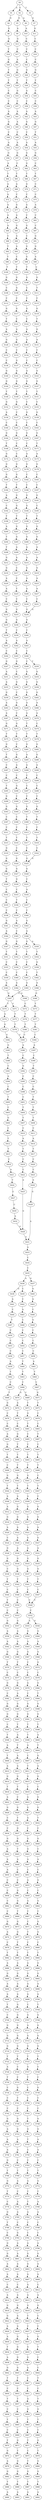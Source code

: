 strict digraph  {
	S0 -> S1 [ label = A ];
	S0 -> S2 [ label = C ];
	S0 -> S3 [ label = T ];
	S1 -> S4 [ label = G ];
	S2 -> S5 [ label = G ];
	S2 -> S6 [ label = A ];
	S3 -> S7 [ label = G ];
	S4 -> S8 [ label = G ];
	S5 -> S9 [ label = A ];
	S6 -> S10 [ label = A ];
	S7 -> S11 [ label = G ];
	S8 -> S12 [ label = G ];
	S9 -> S13 [ label = G ];
	S10 -> S14 [ label = C ];
	S11 -> S15 [ label = C ];
	S12 -> S16 [ label = T ];
	S13 -> S17 [ label = C ];
	S14 -> S18 [ label = C ];
	S15 -> S19 [ label = C ];
	S16 -> S20 [ label = G ];
	S17 -> S21 [ label = A ];
	S18 -> S22 [ label = C ];
	S19 -> S23 [ label = C ];
	S20 -> S24 [ label = T ];
	S21 -> S25 [ label = G ];
	S22 -> S26 [ label = G ];
	S23 -> S27 [ label = G ];
	S24 -> S28 [ label = T ];
	S25 -> S29 [ label = T ];
	S26 -> S30 [ label = T ];
	S27 -> S31 [ label = T ];
	S28 -> S32 [ label = C ];
	S29 -> S33 [ label = G ];
	S30 -> S34 [ label = A ];
	S31 -> S35 [ label = C ];
	S32 -> S36 [ label = C ];
	S33 -> S37 [ label = C ];
	S34 -> S38 [ label = C ];
	S35 -> S39 [ label = C ];
	S36 -> S40 [ label = A ];
	S37 -> S41 [ label = A ];
	S38 -> S42 [ label = A ];
	S39 -> S43 [ label = A ];
	S40 -> S44 [ label = G ];
	S41 -> S45 [ label = A ];
	S42 -> S46 [ label = G ];
	S43 -> S47 [ label = G ];
	S44 -> S48 [ label = C ];
	S45 -> S49 [ label = C ];
	S46 -> S50 [ label = C ];
	S47 -> S51 [ label = T ];
	S48 -> S52 [ label = A ];
	S49 -> S53 [ label = A ];
	S50 -> S54 [ label = A ];
	S51 -> S55 [ label = A ];
	S52 -> S56 [ label = G ];
	S53 -> S57 [ label = G ];
	S54 -> S58 [ label = G ];
	S55 -> S59 [ label = G ];
	S56 -> S60 [ label = A ];
	S57 -> S61 [ label = C ];
	S58 -> S62 [ label = G ];
	S59 -> S63 [ label = C ];
	S60 -> S64 [ label = T ];
	S61 -> S65 [ label = T ];
	S62 -> S66 [ label = T ];
	S63 -> S67 [ label = T ];
	S64 -> S68 [ label = A ];
	S65 -> S69 [ label = A ];
	S66 -> S70 [ label = G ];
	S67 -> S71 [ label = C ];
	S68 -> S72 [ label = A ];
	S69 -> S73 [ label = C ];
	S70 -> S74 [ label = C ];
	S71 -> S75 [ label = C ];
	S72 -> S76 [ label = A ];
	S73 -> S77 [ label = G ];
	S74 -> S78 [ label = A ];
	S75 -> S79 [ label = A ];
	S76 -> S80 [ label = A ];
	S77 -> S81 [ label = A ];
	S78 -> S82 [ label = C ];
	S79 -> S83 [ label = C ];
	S80 -> S84 [ label = A ];
	S81 -> S85 [ label = G ];
	S82 -> S86 [ label = G ];
	S83 -> S87 [ label = C ];
	S84 -> S88 [ label = C ];
	S85 -> S89 [ label = A ];
	S86 -> S90 [ label = C ];
	S87 -> S91 [ label = G ];
	S88 -> S92 [ label = T ];
	S89 -> S93 [ label = A ];
	S90 -> S94 [ label = G ];
	S91 -> S95 [ label = G ];
	S92 -> S96 [ label = T ];
	S93 -> S97 [ label = C ];
	S94 -> S98 [ label = G ];
	S95 -> S99 [ label = A ];
	S96 -> S100 [ label = T ];
	S97 -> S101 [ label = T ];
	S98 -> S102 [ label = T ];
	S99 -> S103 [ label = C ];
	S100 -> S104 [ label = G ];
	S101 -> S105 [ label = G ];
	S102 -> S106 [ label = G ];
	S103 -> S107 [ label = G ];
	S104 -> S108 [ label = C ];
	S105 -> S109 [ label = G ];
	S106 -> S110 [ label = C ];
	S107 -> S111 [ label = T ];
	S108 -> S112 [ label = C ];
	S109 -> S113 [ label = C ];
	S110 -> S114 [ label = C ];
	S111 -> S115 [ label = C ];
	S112 -> S116 [ label = G ];
	S113 -> S117 [ label = G ];
	S114 -> S118 [ label = G ];
	S115 -> S119 [ label = G ];
	S116 -> S120 [ label = T ];
	S117 -> S121 [ label = C ];
	S118 -> S122 [ label = C ];
	S119 -> S123 [ label = T ];
	S120 -> S124 [ label = A ];
	S121 -> S125 [ label = A ];
	S122 -> S126 [ label = A ];
	S123 -> S127 [ label = G ];
	S124 -> S128 [ label = G ];
	S125 -> S129 [ label = G ];
	S126 -> S130 [ label = A ];
	S127 -> S131 [ label = A ];
	S128 -> S132 [ label = C ];
	S129 -> S133 [ label = C ];
	S130 -> S134 [ label = C ];
	S131 -> S135 [ label = C ];
	S132 -> S136 [ label = C ];
	S133 -> S137 [ label = G ];
	S134 -> S138 [ label = C ];
	S135 -> S139 [ label = C ];
	S136 -> S140 [ label = G ];
	S137 -> S141 [ label = G ];
	S138 -> S142 [ label = A ];
	S139 -> S143 [ label = G ];
	S140 -> S144 [ label = G ];
	S141 -> S145 [ label = G ];
	S142 -> S146 [ label = G ];
	S143 -> S147 [ label = G ];
	S144 -> S148 [ label = T ];
	S145 -> S149 [ label = T ];
	S146 -> S150 [ label = T ];
	S147 -> S151 [ label = T ];
	S148 -> S152 [ label = G ];
	S149 -> S153 [ label = G ];
	S150 -> S154 [ label = C ];
	S151 -> S155 [ label = C ];
	S152 -> S156 [ label = A ];
	S153 -> S157 [ label = C ];
	S154 -> S158 [ label = G ];
	S155 -> S159 [ label = G ];
	S156 -> S160 [ label = C ];
	S157 -> S161 [ label = C ];
	S158 -> S162 [ label = C ];
	S159 -> S163 [ label = C ];
	S160 -> S164 [ label = G ];
	S161 -> S165 [ label = G ];
	S162 -> S166 [ label = G ];
	S163 -> S167 [ label = G ];
	S164 -> S168 [ label = T ];
	S165 -> S169 [ label = C ];
	S166 -> S170 [ label = C ];
	S167 -> S171 [ label = T ];
	S168 -> S172 [ label = G ];
	S169 -> S173 [ label = C ];
	S170 -> S174 [ label = A ];
	S171 -> S175 [ label = A ];
	S172 -> S176 [ label = G ];
	S173 -> S177 [ label = G ];
	S174 -> S178 [ label = G ];
	S175 -> S179 [ label = G ];
	S176 -> S180 [ label = G ];
	S177 -> S181 [ label = G ];
	S178 -> S182 [ label = C ];
	S179 -> S183 [ label = C ];
	S180 -> S184 [ label = T ];
	S181 -> S185 [ label = T ];
	S182 -> S186 [ label = C ];
	S183 -> S187 [ label = C ];
	S184 -> S188 [ label = A ];
	S185 -> S189 [ label = G ];
	S186 -> S190 [ label = G ];
	S187 -> S191 [ label = G ];
	S188 -> S192 [ label = C ];
	S189 -> S193 [ label = G ];
	S190 -> S194 [ label = G ];
	S191 -> S195 [ label = C ];
	S192 -> S196 [ label = T ];
	S193 -> S197 [ label = T ];
	S194 -> S198 [ label = T ];
	S195 -> S199 [ label = T ];
	S196 -> S200 [ label = A ];
	S197 -> S201 [ label = G ];
	S198 -> S202 [ label = G ];
	S199 -> S203 [ label = G ];
	S200 -> S204 [ label = T ];
	S201 -> S205 [ label = G ];
	S202 -> S206 [ label = G ];
	S203 -> S207 [ label = G ];
	S204 -> S208 [ label = T ];
	S205 -> S209 [ label = A ];
	S206 -> S210 [ label = A ];
	S207 -> S211 [ label = A ];
	S208 -> S212 [ label = G ];
	S209 -> S213 [ label = A ];
	S210 -> S214 [ label = A ];
	S211 -> S215 [ label = A ];
	S212 -> S216 [ label = G ];
	S213 -> S217 [ label = C ];
	S214 -> S218 [ label = G ];
	S215 -> S219 [ label = G ];
	S216 -> S220 [ label = A ];
	S217 -> S221 [ label = C ];
	S218 -> S222 [ label = A ];
	S219 -> S223 [ label = A ];
	S220 -> S224 [ label = A ];
	S221 -> S225 [ label = T ];
	S222 -> S226 [ label = A ];
	S223 -> S227 [ label = A ];
	S224 -> S228 [ label = C ];
	S225 -> S229 [ label = C ];
	S226 -> S230 [ label = C ];
	S227 -> S231 [ label = C ];
	S228 -> S232 [ label = G ];
	S229 -> S233 [ label = G ];
	S230 -> S234 [ label = G ];
	S231 -> S234 [ label = G ];
	S232 -> S235 [ label = G ];
	S233 -> S236 [ label = G ];
	S234 -> S237 [ label = G ];
	S235 -> S238 [ label = T ];
	S236 -> S239 [ label = C ];
	S237 -> S240 [ label = C ];
	S238 -> S241 [ label = A ];
	S239 -> S242 [ label = A ];
	S240 -> S243 [ label = A ];
	S241 -> S244 [ label = C ];
	S242 -> S245 [ label = C ];
	S243 -> S246 [ label = C ];
	S244 -> S247 [ label = G ];
	S245 -> S248 [ label = G ];
	S246 -> S249 [ label = C ];
	S246 -> S250 [ label = T ];
	S247 -> S251 [ label = A ];
	S248 -> S252 [ label = C ];
	S249 -> S253 [ label = G ];
	S250 -> S254 [ label = G ];
	S251 -> S255 [ label = A ];
	S252 -> S256 [ label = G ];
	S253 -> S257 [ label = G ];
	S254 -> S258 [ label = G ];
	S255 -> S259 [ label = G ];
	S256 -> S260 [ label = C ];
	S257 -> S261 [ label = G ];
	S258 -> S262 [ label = G ];
	S259 -> S263 [ label = A ];
	S260 -> S264 [ label = G ];
	S261 -> S265 [ label = A ];
	S262 -> S266 [ label = A ];
	S263 -> S267 [ label = A ];
	S264 -> S268 [ label = C ];
	S265 -> S269 [ label = A ];
	S266 -> S270 [ label = A ];
	S267 -> S271 [ label = G ];
	S268 -> S272 [ label = G ];
	S269 -> S273 [ label = T ];
	S270 -> S274 [ label = C ];
	S271 -> S275 [ label = T ];
	S272 -> S276 [ label = T ];
	S273 -> S277 [ label = T ];
	S274 -> S278 [ label = T ];
	S275 -> S279 [ label = G ];
	S276 -> S280 [ label = C ];
	S277 -> S281 [ label = G ];
	S278 -> S282 [ label = G ];
	S279 -> S283 [ label = T ];
	S280 -> S284 [ label = G ];
	S281 -> S285 [ label = A ];
	S282 -> S286 [ label = G ];
	S283 -> S287 [ label = C ];
	S284 -> S288 [ label = A ];
	S285 -> S289 [ label = A ];
	S286 -> S290 [ label = A ];
	S287 -> S291 [ label = C ];
	S288 -> S292 [ label = C ];
	S289 -> S293 [ label = C ];
	S290 -> S294 [ label = C ];
	S291 -> S295 [ label = T ];
	S292 -> S296 [ label = G ];
	S293 -> S297 [ label = C ];
	S294 -> S298 [ label = C ];
	S295 -> S299 [ label = G ];
	S296 -> S300 [ label = C ];
	S297 -> S301 [ label = C ];
	S298 -> S302 [ label = C ];
	S299 -> S303 [ label = G ];
	S300 -> S304 [ label = G ];
	S301 -> S305 [ label = G ];
	S302 -> S306 [ label = G ];
	S303 -> S307 [ label = C ];
	S304 -> S308 [ label = C ];
	S305 -> S309 [ label = T ];
	S306 -> S310 [ label = T ];
	S307 -> S311 [ label = C ];
	S308 -> S312 [ label = C ];
	S309 -> S313 [ label = C ];
	S310 -> S314 [ label = C ];
	S311 -> S315 [ label = T ];
	S312 -> S316 [ label = T ];
	S313 -> S317 [ label = T ];
	S314 -> S318 [ label = T ];
	S315 -> S319 [ label = G ];
	S316 -> S320 [ label = C ];
	S317 -> S321 [ label = C ];
	S318 -> S322 [ label = C ];
	S319 -> S323 [ label = G ];
	S320 -> S324 [ label = G ];
	S321 -> S325 [ label = G ];
	S322 -> S325 [ label = G ];
	S323 -> S326 [ label = G ];
	S324 -> S327 [ label = G ];
	S325 -> S328 [ label = G ];
	S326 -> S329 [ label = T ];
	S327 -> S330 [ label = G ];
	S328 -> S331 [ label = C ];
	S329 -> S332 [ label = C ];
	S330 -> S333 [ label = C ];
	S331 -> S334 [ label = A ];
	S332 -> S335 [ label = C ];
	S333 -> S336 [ label = T ];
	S334 -> S337 [ label = C ];
	S335 -> S338 [ label = C ];
	S336 -> S339 [ label = C ];
	S337 -> S340 [ label = C ];
	S338 -> S341 [ label = G ];
	S339 -> S342 [ label = A ];
	S340 -> S343 [ label = G ];
	S341 -> S344 [ label = A ];
	S342 -> S345 [ label = C ];
	S343 -> S346 [ label = A ];
	S344 -> S347 [ label = G ];
	S345 -> S348 [ label = G ];
	S346 -> S349 [ label = G ];
	S346 -> S350 [ label = A ];
	S347 -> S351 [ label = T ];
	S348 -> S352 [ label = T ];
	S349 -> S353 [ label = T ];
	S350 -> S354 [ label = T ];
	S351 -> S355 [ label = C ];
	S352 -> S356 [ label = C ];
	S353 -> S357 [ label = C ];
	S354 -> S358 [ label = G ];
	S355 -> S359 [ label = C ];
	S356 -> S360 [ label = C ];
	S357 -> S361 [ label = C ];
	S358 -> S362 [ label = T ];
	S359 -> S363 [ label = A ];
	S360 -> S364 [ label = A ];
	S361 -> S365 [ label = A ];
	S362 -> S366 [ label = A ];
	S363 -> S367 [ label = G ];
	S364 -> S368 [ label = G ];
	S365 -> S367 [ label = G ];
	S366 -> S369 [ label = G ];
	S367 -> S370 [ label = T ];
	S367 -> S371 [ label = C ];
	S368 -> S372 [ label = C ];
	S369 -> S373 [ label = T ];
	S370 -> S374 [ label = A ];
	S371 -> S375 [ label = T ];
	S372 -> S376 [ label = T ];
	S373 -> S377 [ label = T ];
	S374 -> S378 [ label = G ];
	S375 -> S379 [ label = T ];
	S376 -> S380 [ label = T ];
	S377 -> S381 [ label = T ];
	S378 -> S382 [ label = G ];
	S379 -> S383 [ label = C ];
	S380 -> S383 [ label = C ];
	S381 -> S384 [ label = C ];
	S382 -> S385 [ label = G ];
	S383 -> S386 [ label = A ];
	S384 -> S387 [ label = A ];
	S385 -> S388 [ label = T ];
	S386 -> S389 [ label = C ];
	S387 -> S390 [ label = C ];
	S388 -> S391 [ label = C ];
	S389 -> S392 [ label = G ];
	S390 -> S393 [ label = T ];
	S391 -> S394 [ label = A ];
	S392 -> S395 [ label = C ];
	S393 -> S396 [ label = C ];
	S394 -> S397 [ label = C ];
	S395 -> S398 [ label = C ];
	S396 -> S399 [ label = C ];
	S397 -> S400 [ label = T ];
	S398 -> S401 [ label = C ];
	S399 -> S402 [ label = T ];
	S400 -> S403 [ label = C ];
	S401 -> S404 [ label = T ];
	S402 -> S405 [ label = T ];
	S403 -> S406 [ label = G ];
	S404 -> S407 [ label = T ];
	S405 -> S408 [ label = T ];
	S406 -> S409 [ label = C ];
	S407 -> S410 [ label = C ];
	S408 -> S411 [ label = C ];
	S409 -> S412 [ label = T ];
	S410 -> S413 [ label = A ];
	S411 -> S414 [ label = A ];
	S412 -> S415 [ label = T ];
	S413 -> S416 [ label = T ];
	S414 -> S417 [ label = T ];
	S415 -> S418 [ label = C ];
	S416 -> S419 [ label = C ];
	S417 -> S420 [ label = C ];
	S418 -> S421 [ label = A ];
	S419 -> S422 [ label = C ];
	S420 -> S423 [ label = C ];
	S421 -> S424 [ label = T ];
	S422 -> S425 [ label = A ];
	S423 -> S426 [ label = A ];
	S424 -> S427 [ label = C ];
	S425 -> S428 [ label = G ];
	S426 -> S429 [ label = G ];
	S427 -> S430 [ label = C ];
	S428 -> S431 [ label = A ];
	S429 -> S431 [ label = A ];
	S430 -> S432 [ label = A ];
	S431 -> S433 [ label = A ];
	S432 -> S428 [ label = G ];
	S433 -> S434 [ label = C ];
	S434 -> S435 [ label = C ];
	S435 -> S436 [ label = A ];
	S435 -> S437 [ label = G ];
	S436 -> S438 [ label = G ];
	S436 -> S439 [ label = C ];
	S437 -> S440 [ label = G ];
	S438 -> S441 [ label = A ];
	S439 -> S442 [ label = C ];
	S440 -> S443 [ label = A ];
	S441 -> S444 [ label = C ];
	S442 -> S445 [ label = A ];
	S443 -> S446 [ label = C ];
	S444 -> S447 [ label = T ];
	S445 -> S448 [ label = C ];
	S446 -> S449 [ label = G ];
	S447 -> S450 [ label = C ];
	S448 -> S451 [ label = C ];
	S449 -> S452 [ label = C ];
	S450 -> S453 [ label = C ];
	S451 -> S454 [ label = C ];
	S452 -> S455 [ label = C ];
	S453 -> S456 [ label = C ];
	S454 -> S457 [ label = C ];
	S455 -> S458 [ label = C ];
	S456 -> S459 [ label = A ];
	S457 -> S460 [ label = T ];
	S458 -> S461 [ label = A ];
	S459 -> S462 [ label = T ];
	S460 -> S463 [ label = T ];
	S461 -> S464 [ label = T ];
	S462 -> S465 [ label = C ];
	S463 -> S466 [ label = C ];
	S464 -> S467 [ label = C ];
	S465 -> S468 [ label = T ];
	S466 -> S469 [ label = C ];
	S466 -> S470 [ label = G ];
	S467 -> S471 [ label = G ];
	S468 -> S472 [ label = G ];
	S469 -> S473 [ label = T ];
	S470 -> S474 [ label = A ];
	S471 -> S475 [ label = T ];
	S472 -> S476 [ label = C ];
	S473 -> S477 [ label = G ];
	S474 -> S478 [ label = T ];
	S475 -> S479 [ label = C ];
	S476 -> S480 [ label = C ];
	S477 -> S481 [ label = T ];
	S478 -> S482 [ label = C ];
	S479 -> S483 [ label = C ];
	S480 -> S484 [ label = A ];
	S481 -> S485 [ label = C ];
	S482 -> S486 [ label = G ];
	S483 -> S487 [ label = T ];
	S484 -> S488 [ label = G ];
	S485 -> S489 [ label = C ];
	S486 -> S490 [ label = T ];
	S487 -> S491 [ label = C ];
	S488 -> S492 [ label = T ];
	S489 -> S493 [ label = T ];
	S490 -> S494 [ label = T ];
	S491 -> S495 [ label = T ];
	S492 -> S496 [ label = C ];
	S493 -> S497 [ label = T ];
	S494 -> S498 [ label = T ];
	S495 -> S499 [ label = T ];
	S496 -> S500 [ label = G ];
	S497 -> S501 [ label = G ];
	S498 -> S502 [ label = G ];
	S499 -> S503 [ label = C ];
	S500 -> S504 [ label = T ];
	S501 -> S505 [ label = T ];
	S502 -> S506 [ label = T ];
	S503 -> S507 [ label = T ];
	S504 -> S508 [ label = A ];
	S505 -> S509 [ label = A ];
	S506 -> S510 [ label = A ];
	S507 -> S511 [ label = C ];
	S508 -> S512 [ label = A ];
	S509 -> S513 [ label = G ];
	S510 -> S514 [ label = G ];
	S511 -> S515 [ label = G ];
	S512 -> S516 [ label = G ];
	S513 -> S517 [ label = G ];
	S514 -> S518 [ label = G ];
	S515 -> S519 [ label = G ];
	S516 -> S520 [ label = A ];
	S517 -> S521 [ label = A ];
	S518 -> S522 [ label = A ];
	S519 -> S523 [ label = A ];
	S520 -> S524 [ label = C ];
	S521 -> S525 [ label = G ];
	S522 -> S526 [ label = A ];
	S523 -> S527 [ label = G ];
	S524 -> S528 [ label = G ];
	S525 -> S529 [ label = A ];
	S526 -> S530 [ label = A ];
	S527 -> S531 [ label = A ];
	S528 -> S532 [ label = G ];
	S529 -> S533 [ label = G ];
	S530 -> S534 [ label = G ];
	S531 -> S535 [ label = G ];
	S532 -> S536 [ label = C ];
	S533 -> S537 [ label = G ];
	S534 -> S538 [ label = G ];
	S535 -> S539 [ label = G ];
	S536 -> S540 [ label = T ];
	S537 -> S541 [ label = T ];
	S538 -> S542 [ label = T ];
	S539 -> S543 [ label = T ];
	S540 -> S544 [ label = C ];
	S541 -> S545 [ label = C ];
	S542 -> S546 [ label = C ];
	S543 -> S547 [ label = C ];
	S544 -> S548 [ label = T ];
	S545 -> S549 [ label = C ];
	S546 -> S550 [ label = C ];
	S547 -> S549 [ label = C ];
	S548 -> S551 [ label = C ];
	S549 -> S552 [ label = C ];
	S550 -> S553 [ label = C ];
	S551 -> S554 [ label = G ];
	S552 -> S555 [ label = A ];
	S552 -> S556 [ label = G ];
	S553 -> S557 [ label = G ];
	S554 -> S558 [ label = A ];
	S555 -> S559 [ label = G ];
	S556 -> S560 [ label = G ];
	S557 -> S561 [ label = A ];
	S558 -> S562 [ label = A ];
	S559 -> S563 [ label = A ];
	S560 -> S564 [ label = A ];
	S561 -> S565 [ label = A ];
	S562 -> S566 [ label = G ];
	S563 -> S567 [ label = G ];
	S564 -> S568 [ label = G ];
	S565 -> S569 [ label = G ];
	S566 -> S570 [ label = T ];
	S567 -> S571 [ label = C ];
	S568 -> S572 [ label = G ];
	S569 -> S573 [ label = T ];
	S570 -> S574 [ label = C ];
	S571 -> S575 [ label = C ];
	S572 -> S576 [ label = C ];
	S573 -> S577 [ label = C ];
	S574 -> S578 [ label = G ];
	S575 -> S579 [ label = A ];
	S576 -> S580 [ label = G ];
	S577 -> S581 [ label = G ];
	S578 -> S582 [ label = C ];
	S579 -> S583 [ label = C ];
	S580 -> S584 [ label = T ];
	S581 -> S585 [ label = A ];
	S582 -> S586 [ label = G ];
	S583 -> S587 [ label = G ];
	S584 -> S588 [ label = G ];
	S585 -> S589 [ label = G ];
	S586 -> S590 [ label = G ];
	S587 -> S591 [ label = G ];
	S588 -> S592 [ label = G ];
	S589 -> S593 [ label = G ];
	S590 -> S594 [ label = C ];
	S591 -> S595 [ label = T ];
	S592 -> S596 [ label = T ];
	S593 -> S597 [ label = T ];
	S594 -> S598 [ label = T ];
	S595 -> S599 [ label = T ];
	S596 -> S600 [ label = A ];
	S597 -> S601 [ label = A ];
	S598 -> S602 [ label = A ];
	S599 -> S603 [ label = A ];
	S600 -> S604 [ label = T ];
	S601 -> S605 [ label = T ];
	S602 -> S606 [ label = T ];
	S603 -> S607 [ label = C ];
	S604 -> S608 [ label = G ];
	S605 -> S609 [ label = A ];
	S606 -> S610 [ label = A ];
	S607 -> S611 [ label = T ];
	S608 -> S612 [ label = A ];
	S609 -> S613 [ label = A ];
	S610 -> S614 [ label = G ];
	S611 -> S615 [ label = G ];
	S612 -> S616 [ label = G ];
	S613 -> S617 [ label = G ];
	S614 -> S618 [ label = T ];
	S615 -> S619 [ label = C ];
	S616 -> S620 [ label = C ];
	S617 -> S621 [ label = T ];
	S618 -> S622 [ label = A ];
	S619 -> S623 [ label = A ];
	S620 -> S624 [ label = G ];
	S621 -> S625 [ label = C ];
	S622 -> S626 [ label = G ];
	S623 -> S627 [ label = G ];
	S624 -> S628 [ label = G ];
	S625 -> S629 [ label = G ];
	S626 -> S630 [ label = C ];
	S627 -> S631 [ label = A ];
	S628 -> S632 [ label = T ];
	S629 -> S633 [ label = T ];
	S630 -> S634 [ label = C ];
	S631 -> S635 [ label = C ];
	S632 -> S636 [ label = C ];
	S633 -> S637 [ label = G ];
	S634 -> S638 [ label = G ];
	S635 -> S639 [ label = G ];
	S636 -> S640 [ label = G ];
	S637 -> S641 [ label = G ];
	S638 -> S642 [ label = A ];
	S639 -> S643 [ label = G ];
	S640 -> S644 [ label = C ];
	S641 -> S645 [ label = T ];
	S642 -> S646 [ label = A ];
	S643 -> S647 [ label = A ];
	S644 -> S648 [ label = A ];
	S645 -> S649 [ label = A ];
	S646 -> S650 [ label = A ];
	S647 -> S651 [ label = C ];
	S648 -> S652 [ label = C ];
	S649 -> S653 [ label = C ];
	S650 -> S654 [ label = C ];
	S651 -> S655 [ label = A ];
	S652 -> S656 [ label = G ];
	S653 -> S657 [ label = C ];
	S654 -> S658 [ label = C ];
	S655 -> S659 [ label = C ];
	S656 -> S660 [ label = C ];
	S657 -> S661 [ label = G ];
	S658 -> S662 [ label = C ];
	S659 -> S663 [ label = A ];
	S660 -> S664 [ label = G ];
	S661 -> S665 [ label = G ];
	S662 -> S666 [ label = C ];
	S663 -> S667 [ label = C ];
	S664 -> S668 [ label = C ];
	S665 -> S669 [ label = T ];
	S666 -> S670 [ label = G ];
	S667 -> S671 [ label = C ];
	S668 -> S672 [ label = G ];
	S669 -> S673 [ label = G ];
	S670 -> S674 [ label = A ];
	S671 -> S675 [ label = T ];
	S672 -> S676 [ label = G ];
	S673 -> S677 [ label = G ];
	S674 -> S678 [ label = C ];
	S675 -> S679 [ label = C ];
	S676 -> S680 [ label = C ];
	S677 -> S681 [ label = T ];
	S678 -> S682 [ label = T ];
	S679 -> S683 [ label = T ];
	S680 -> S684 [ label = T ];
	S681 -> S685 [ label = T ];
	S682 -> S686 [ label = A ];
	S683 -> S687 [ label = A ];
	S684 -> S688 [ label = G ];
	S685 -> S689 [ label = A ];
	S686 -> S690 [ label = G ];
	S687 -> S691 [ label = G ];
	S688 -> S692 [ label = G ];
	S689 -> S693 [ label = G ];
	S690 -> S694 [ label = A ];
	S691 -> S695 [ label = A ];
	S692 -> S696 [ label = A ];
	S693 -> S697 [ label = A ];
	S694 -> S698 [ label = A ];
	S695 -> S699 [ label = A ];
	S696 -> S700 [ label = A ];
	S697 -> S701 [ label = A ];
	S698 -> S702 [ label = T ];
	S699 -> S703 [ label = C ];
	S700 -> S704 [ label = T ];
	S701 -> S705 [ label = G ];
	S702 -> S706 [ label = C ];
	S703 -> S707 [ label = G ];
	S704 -> S708 [ label = G ];
	S705 -> S709 [ label = G ];
	S706 -> S710 [ label = G ];
	S707 -> S711 [ label = A ];
	S708 -> S712 [ label = G ];
	S709 -> S713 [ label = G ];
	S710 -> S714 [ label = G ];
	S711 -> S715 [ label = G ];
	S712 -> S716 [ label = G ];
	S713 -> S717 [ label = G ];
	S714 -> S718 [ label = G ];
	S715 -> S719 [ label = G ];
	S716 -> S720 [ label = G ];
	S717 -> S721 [ label = G ];
	S718 -> S722 [ label = T ];
	S719 -> S723 [ label = T ];
	S720 -> S724 [ label = T ];
	S721 -> S725 [ label = T ];
	S722 -> S726 [ label = A ];
	S723 -> S727 [ label = G ];
	S724 -> S728 [ label = C ];
	S725 -> S729 [ label = C ];
	S726 -> S730 [ label = T ];
	S727 -> S731 [ label = T ];
	S728 -> S732 [ label = C ];
	S729 -> S733 [ label = C ];
	S730 -> S734 [ label = C ];
	S731 -> S735 [ label = C ];
	S732 -> S736 [ label = G ];
	S733 -> S737 [ label = G ];
	S734 -> S738 [ label = C ];
	S735 -> S739 [ label = C ];
	S736 -> S740 [ label = C ];
	S737 -> S741 [ label = T ];
	S738 -> S742 [ label = C ];
	S739 -> S743 [ label = C ];
	S740 -> S744 [ label = C ];
	S741 -> S745 [ label = C ];
	S742 -> S746 [ label = G ];
	S743 -> S747 [ label = T ];
	S744 -> S748 [ label = G ];
	S745 -> S749 [ label = G ];
	S746 -> S750 [ label = A ];
	S747 -> S751 [ label = G ];
	S748 -> S752 [ label = G ];
	S749 -> S753 [ label = G ];
	S750 -> S754 [ label = A ];
	S751 -> S755 [ label = T ];
	S752 -> S756 [ label = A ];
	S753 -> S757 [ label = A ];
	S754 -> S758 [ label = A ];
	S755 -> S759 [ label = C ];
	S756 -> S760 [ label = A ];
	S757 -> S761 [ label = A ];
	S758 -> S762 [ label = G ];
	S759 -> S763 [ label = C ];
	S760 -> S764 [ label = C ];
	S761 -> S765 [ label = C ];
	S762 -> S766 [ label = T ];
	S763 -> S767 [ label = T ];
	S764 -> S768 [ label = T ];
	S765 -> S769 [ label = T ];
	S766 -> S770 [ label = G ];
	S767 -> S771 [ label = A ];
	S768 -> S772 [ label = G ];
	S769 -> S773 [ label = A ];
	S770 -> S774 [ label = T ];
	S771 -> S775 [ label = C ];
	S772 -> S776 [ label = C ];
	S773 -> S777 [ label = C ];
	S774 -> S778 [ label = C ];
	S775 -> S779 [ label = T ];
	S776 -> S780 [ label = A ];
	S777 -> S781 [ label = A ];
	S778 -> S782 [ label = G ];
	S779 -> S783 [ label = A ];
	S780 -> S784 [ label = A ];
	S781 -> S785 [ label = A ];
	S782 -> S786 [ label = T ];
	S783 -> S787 [ label = C ];
	S784 -> S788 [ label = C ];
	S785 -> S789 [ label = C ];
	S786 -> S790 [ label = C ];
	S787 -> S791 [ label = C ];
	S788 -> S792 [ label = C ];
	S789 -> S793 [ label = G ];
	S790 -> S794 [ label = G ];
	S791 -> S795 [ label = A ];
	S792 -> S796 [ label = A ];
	S793 -> S797 [ label = A ];
	S794 -> S798 [ label = G ];
	S795 -> S799 [ label = G ];
	S796 -> S800 [ label = G ];
	S797 -> S801 [ label = A ];
	S798 -> S802 [ label = A ];
	S799 -> S803 [ label = G ];
	S800 -> S804 [ label = A ];
	S801 -> S805 [ label = A ];
	S802 -> S806 [ label = A ];
	S803 -> S807 [ label = A ];
	S804 -> S808 [ label = A ];
	S805 -> S809 [ label = A ];
	S806 -> S810 [ label = C ];
	S807 -> S811 [ label = G ];
	S808 -> S812 [ label = C ];
	S809 -> S813 [ label = C ];
	S810 -> S814 [ label = A ];
	S811 -> S815 [ label = A ];
	S812 -> S816 [ label = A ];
	S813 -> S817 [ label = A ];
	S814 -> S818 [ label = G ];
	S815 -> S819 [ label = G ];
	S816 -> S820 [ label = G ];
	S817 -> S821 [ label = G ];
	S818 -> S822 [ label = G ];
	S819 -> S823 [ label = T ];
	S820 -> S824 [ label = C ];
	S821 -> S825 [ label = A ];
	S822 -> S826 [ label = A ];
	S823 -> S827 [ label = C ];
	S824 -> S828 [ label = C ];
	S825 -> S829 [ label = A ];
	S826 -> S830 [ label = A ];
	S827 -> S831 [ label = A ];
	S828 -> S832 [ label = G ];
	S829 -> S833 [ label = G ];
	S830 -> S834 [ label = T ];
	S831 -> S835 [ label = G ];
	S832 -> S836 [ label = T ];
	S833 -> S837 [ label = G ];
	S834 -> S838 [ label = A ];
	S835 -> S839 [ label = G ];
	S836 -> S840 [ label = C ];
	S837 -> S841 [ label = G ];
	S838 -> S842 [ label = G ];
	S839 -> S843 [ label = A ];
	S840 -> S844 [ label = C ];
	S841 -> S845 [ label = G ];
	S842 -> S846 [ label = T ];
	S843 -> S847 [ label = C ];
	S844 -> S848 [ label = T ];
	S845 -> S849 [ label = T ];
	S846 -> S850 [ label = C ];
	S847 -> S851 [ label = C ];
	S848 -> S852 [ label = C ];
	S849 -> S853 [ label = C ];
	S850 -> S854 [ label = T ];
	S851 -> S855 [ label = A ];
	S852 -> S856 [ label = T ];
	S853 -> S857 [ label = T ];
	S854 -> S858 [ label = C ];
	S855 -> S859 [ label = G ];
	S856 -> S860 [ label = G ];
	S857 -> S861 [ label = C ];
	S858 -> S862 [ label = T ];
	S859 -> S863 [ label = T ];
	S860 -> S864 [ label = T ];
	S861 -> S865 [ label = T ];
	S862 -> S866 [ label = C ];
	S863 -> S867 [ label = C ];
	S864 -> S868 [ label = C ];
	S865 -> S869 [ label = C ];
	S866 -> S870 [ label = T ];
	S867 -> S871 [ label = T ];
	S868 -> S872 [ label = G ];
	S869 -> S873 [ label = G ];
	S870 -> S874 [ label = G ];
	S871 -> S875 [ label = C ];
	S872 -> S876 [ label = T ];
	S873 -> S877 [ label = T ];
	S874 -> S878 [ label = A ];
	S875 -> S879 [ label = T ];
	S876 -> S880 [ label = G ];
	S877 -> S881 [ label = G ];
	S878 -> S882 [ label = G ];
	S879 -> S883 [ label = G ];
	S880 -> S884 [ label = G ];
	S881 -> S885 [ label = G ];
	S882 -> S886 [ label = T ];
	S883 -> S887 [ label = T ];
	S884 -> S888 [ label = T ];
	S885 -> S889 [ label = T ];
	S886 -> S890 [ label = A ];
	S887 -> S891 [ label = A ];
	S888 -> S892 [ label = A ];
	S889 -> S893 [ label = A ];
}
